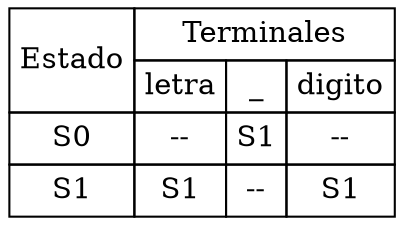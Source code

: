 digraph tablatransiciones {
abc [shape=none, margin=0, label=<
<TABLE BORDER="0" CELLBORDER="1" CELLSPACING="0" CELLPADDING="4">
<TR>
<TD ROWSPAN="2">Estado</TD>
<TD COLSPAN="3">Terminales</TD>
</TR>
<TR>
<TD>letra</TD><TD>_</TD><TD>digito</TD></TR>
<TR>
<TD>S0</TD><TD>--</TD><TD>S1</TD><TD>--</TD></TR>
<TR>
<TD>S1</TD><TD>S1</TD><TD>--</TD><TD>S1</TD></TR>
</TABLE>>];
}
